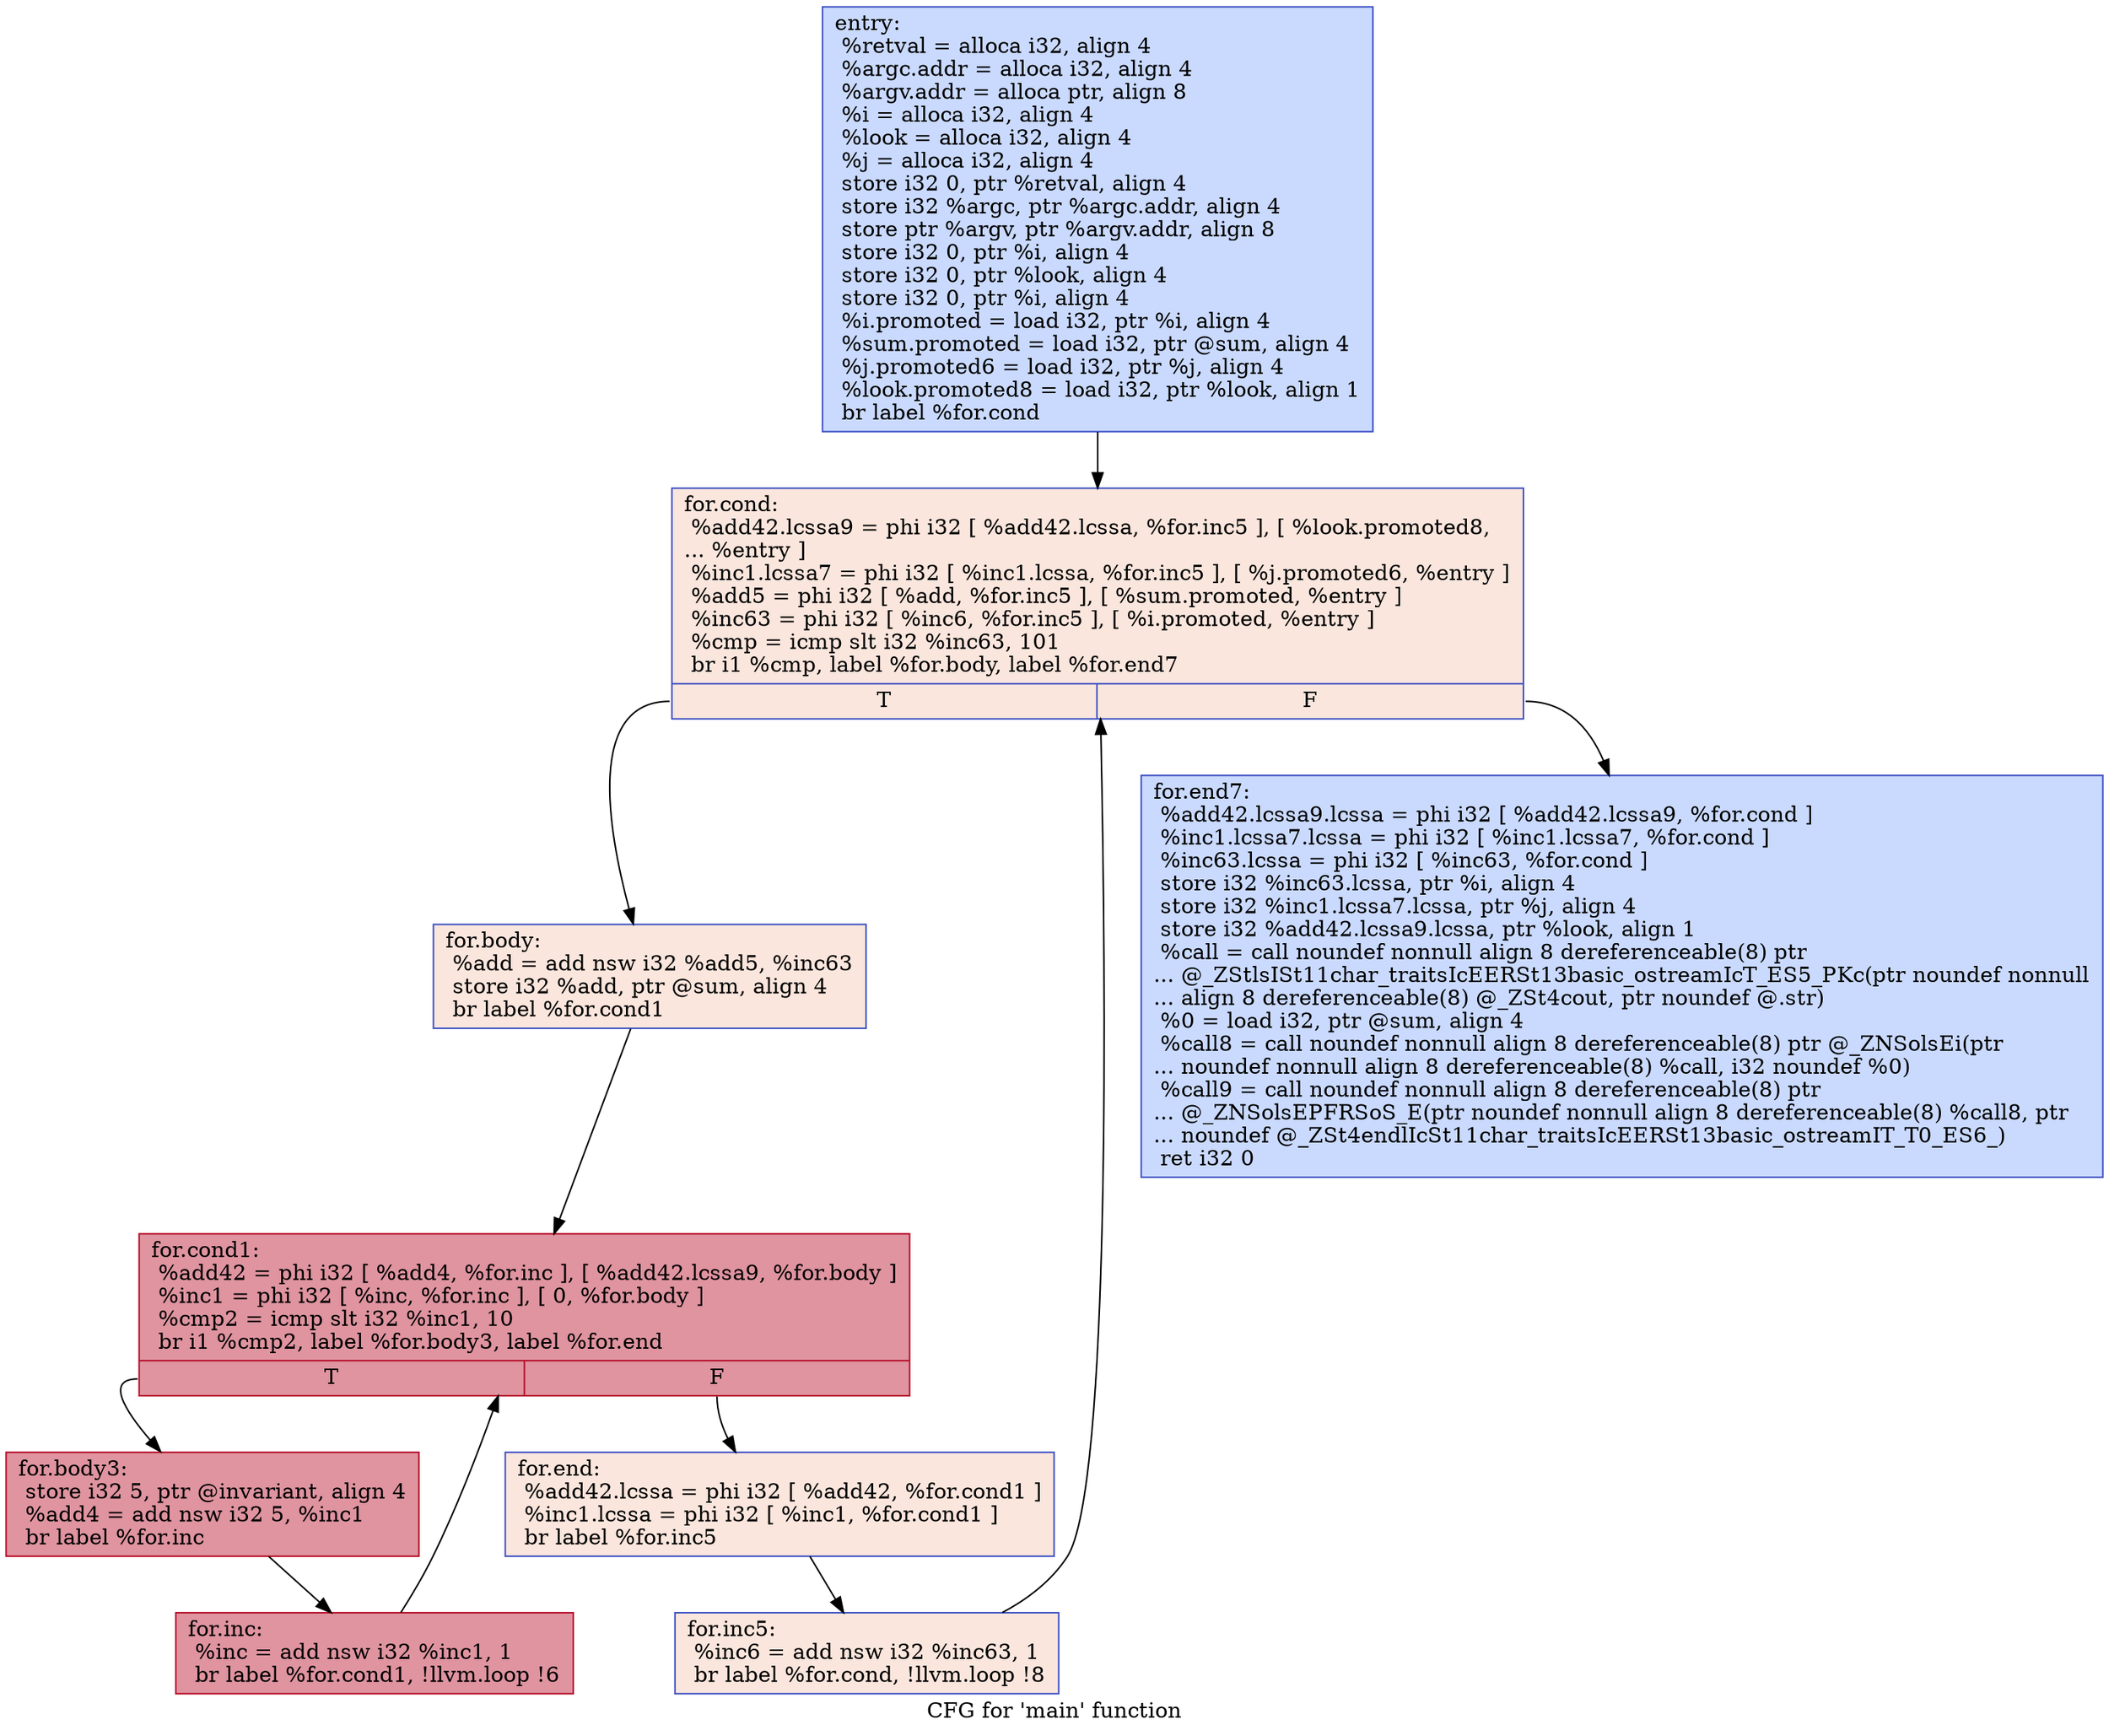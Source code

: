 digraph "CFG for 'main' function" {
	label="CFG for 'main' function";

	Node0x564fa3d3b730 [shape=record,color="#3d50c3ff", style=filled, fillcolor="#88abfd70",label="{entry:\l  %retval = alloca i32, align 4\l  %argc.addr = alloca i32, align 4\l  %argv.addr = alloca ptr, align 8\l  %i = alloca i32, align 4\l  %look = alloca i32, align 4\l  %j = alloca i32, align 4\l  store i32 0, ptr %retval, align 4\l  store i32 %argc, ptr %argc.addr, align 4\l  store ptr %argv, ptr %argv.addr, align 8\l  store i32 0, ptr %i, align 4\l  store i32 0, ptr %look, align 4\l  store i32 0, ptr %i, align 4\l  %i.promoted = load i32, ptr %i, align 4\l  %sum.promoted = load i32, ptr @sum, align 4\l  %j.promoted6 = load i32, ptr %j, align 4\l  %look.promoted8 = load i32, ptr %look, align 1\l  br label %for.cond\l}"];
	Node0x564fa3d3b730 -> Node0x564fa3d3c290;
	Node0x564fa3d3c290 [shape=record,color="#3d50c3ff", style=filled, fillcolor="#f3c7b170",label="{for.cond:                                         \l  %add42.lcssa9 = phi i32 [ %add42.lcssa, %for.inc5 ], [ %look.promoted8,\l... %entry ]\l  %inc1.lcssa7 = phi i32 [ %inc1.lcssa, %for.inc5 ], [ %j.promoted6, %entry ]\l  %add5 = phi i32 [ %add, %for.inc5 ], [ %sum.promoted, %entry ]\l  %inc63 = phi i32 [ %inc6, %for.inc5 ], [ %i.promoted, %entry ]\l  %cmp = icmp slt i32 %inc63, 101\l  br i1 %cmp, label %for.body, label %for.end7\l|{<s0>T|<s1>F}}"];
	Node0x564fa3d3c290:s0 -> Node0x564fa3d3cac0;
	Node0x564fa3d3c290:s1 -> Node0x564fa3d3cba0;
	Node0x564fa3d3cac0 [shape=record,color="#3d50c3ff", style=filled, fillcolor="#f3c7b170",label="{for.body:                                         \l  %add = add nsw i32 %add5, %inc63\l  store i32 %add, ptr @sum, align 4\l  br label %for.cond1\l}"];
	Node0x564fa3d3cac0 -> Node0x564fa3d3ce50;
	Node0x564fa3d3ce50 [shape=record,color="#b70d28ff", style=filled, fillcolor="#b70d2870",label="{for.cond1:                                        \l  %add42 = phi i32 [ %add4, %for.inc ], [ %add42.lcssa9, %for.body ]\l  %inc1 = phi i32 [ %inc, %for.inc ], [ 0, %for.body ]\l  %cmp2 = icmp slt i32 %inc1, 10\l  br i1 %cmp2, label %for.body3, label %for.end\l|{<s0>T|<s1>F}}"];
	Node0x564fa3d3ce50:s0 -> Node0x564fa3d3d620;
	Node0x564fa3d3ce50:s1 -> Node0x564fa3d3d700;
	Node0x564fa3d3d620 [shape=record,color="#b70d28ff", style=filled, fillcolor="#b70d2870",label="{for.body3:                                        \l  store i32 5, ptr @invariant, align 4\l  %add4 = add nsw i32 5, %inc1\l  br label %for.inc\l}"];
	Node0x564fa3d3d620 -> Node0x564fa3d3cf60;
	Node0x564fa3d3cf60 [shape=record,color="#b70d28ff", style=filled, fillcolor="#b70d2870",label="{for.inc:                                          \l  %inc = add nsw i32 %inc1, 1\l  br label %for.cond1, !llvm.loop !6\l}"];
	Node0x564fa3d3cf60 -> Node0x564fa3d3ce50;
	Node0x564fa3d3d700 [shape=record,color="#3d50c3ff", style=filled, fillcolor="#f3c7b170",label="{for.end:                                          \l  %add42.lcssa = phi i32 [ %add42, %for.cond1 ]\l  %inc1.lcssa = phi i32 [ %inc1, %for.cond1 ]\l  br label %for.inc5\l}"];
	Node0x564fa3d3d700 -> Node0x564fa3d3c3e0;
	Node0x564fa3d3c3e0 [shape=record,color="#3d50c3ff", style=filled, fillcolor="#f3c7b170",label="{for.inc5:                                         \l  %inc6 = add nsw i32 %inc63, 1\l  br label %for.cond, !llvm.loop !8\l}"];
	Node0x564fa3d3c3e0 -> Node0x564fa3d3c290;
	Node0x564fa3d3cba0 [shape=record,color="#3d50c3ff", style=filled, fillcolor="#88abfd70",label="{for.end7:                                         \l  %add42.lcssa9.lcssa = phi i32 [ %add42.lcssa9, %for.cond ]\l  %inc1.lcssa7.lcssa = phi i32 [ %inc1.lcssa7, %for.cond ]\l  %inc63.lcssa = phi i32 [ %inc63, %for.cond ]\l  store i32 %inc63.lcssa, ptr %i, align 4\l  store i32 %inc1.lcssa7.lcssa, ptr %j, align 4\l  store i32 %add42.lcssa9.lcssa, ptr %look, align 1\l  %call = call noundef nonnull align 8 dereferenceable(8) ptr\l... @_ZStlsISt11char_traitsIcEERSt13basic_ostreamIcT_ES5_PKc(ptr noundef nonnull\l... align 8 dereferenceable(8) @_ZSt4cout, ptr noundef @.str)\l  %0 = load i32, ptr @sum, align 4\l  %call8 = call noundef nonnull align 8 dereferenceable(8) ptr @_ZNSolsEi(ptr\l... noundef nonnull align 8 dereferenceable(8) %call, i32 noundef %0)\l  %call9 = call noundef nonnull align 8 dereferenceable(8) ptr\l... @_ZNSolsEPFRSoS_E(ptr noundef nonnull align 8 dereferenceable(8) %call8, ptr\l... noundef @_ZSt4endlIcSt11char_traitsIcEERSt13basic_ostreamIT_T0_ES6_)\l  ret i32 0\l}"];
}
